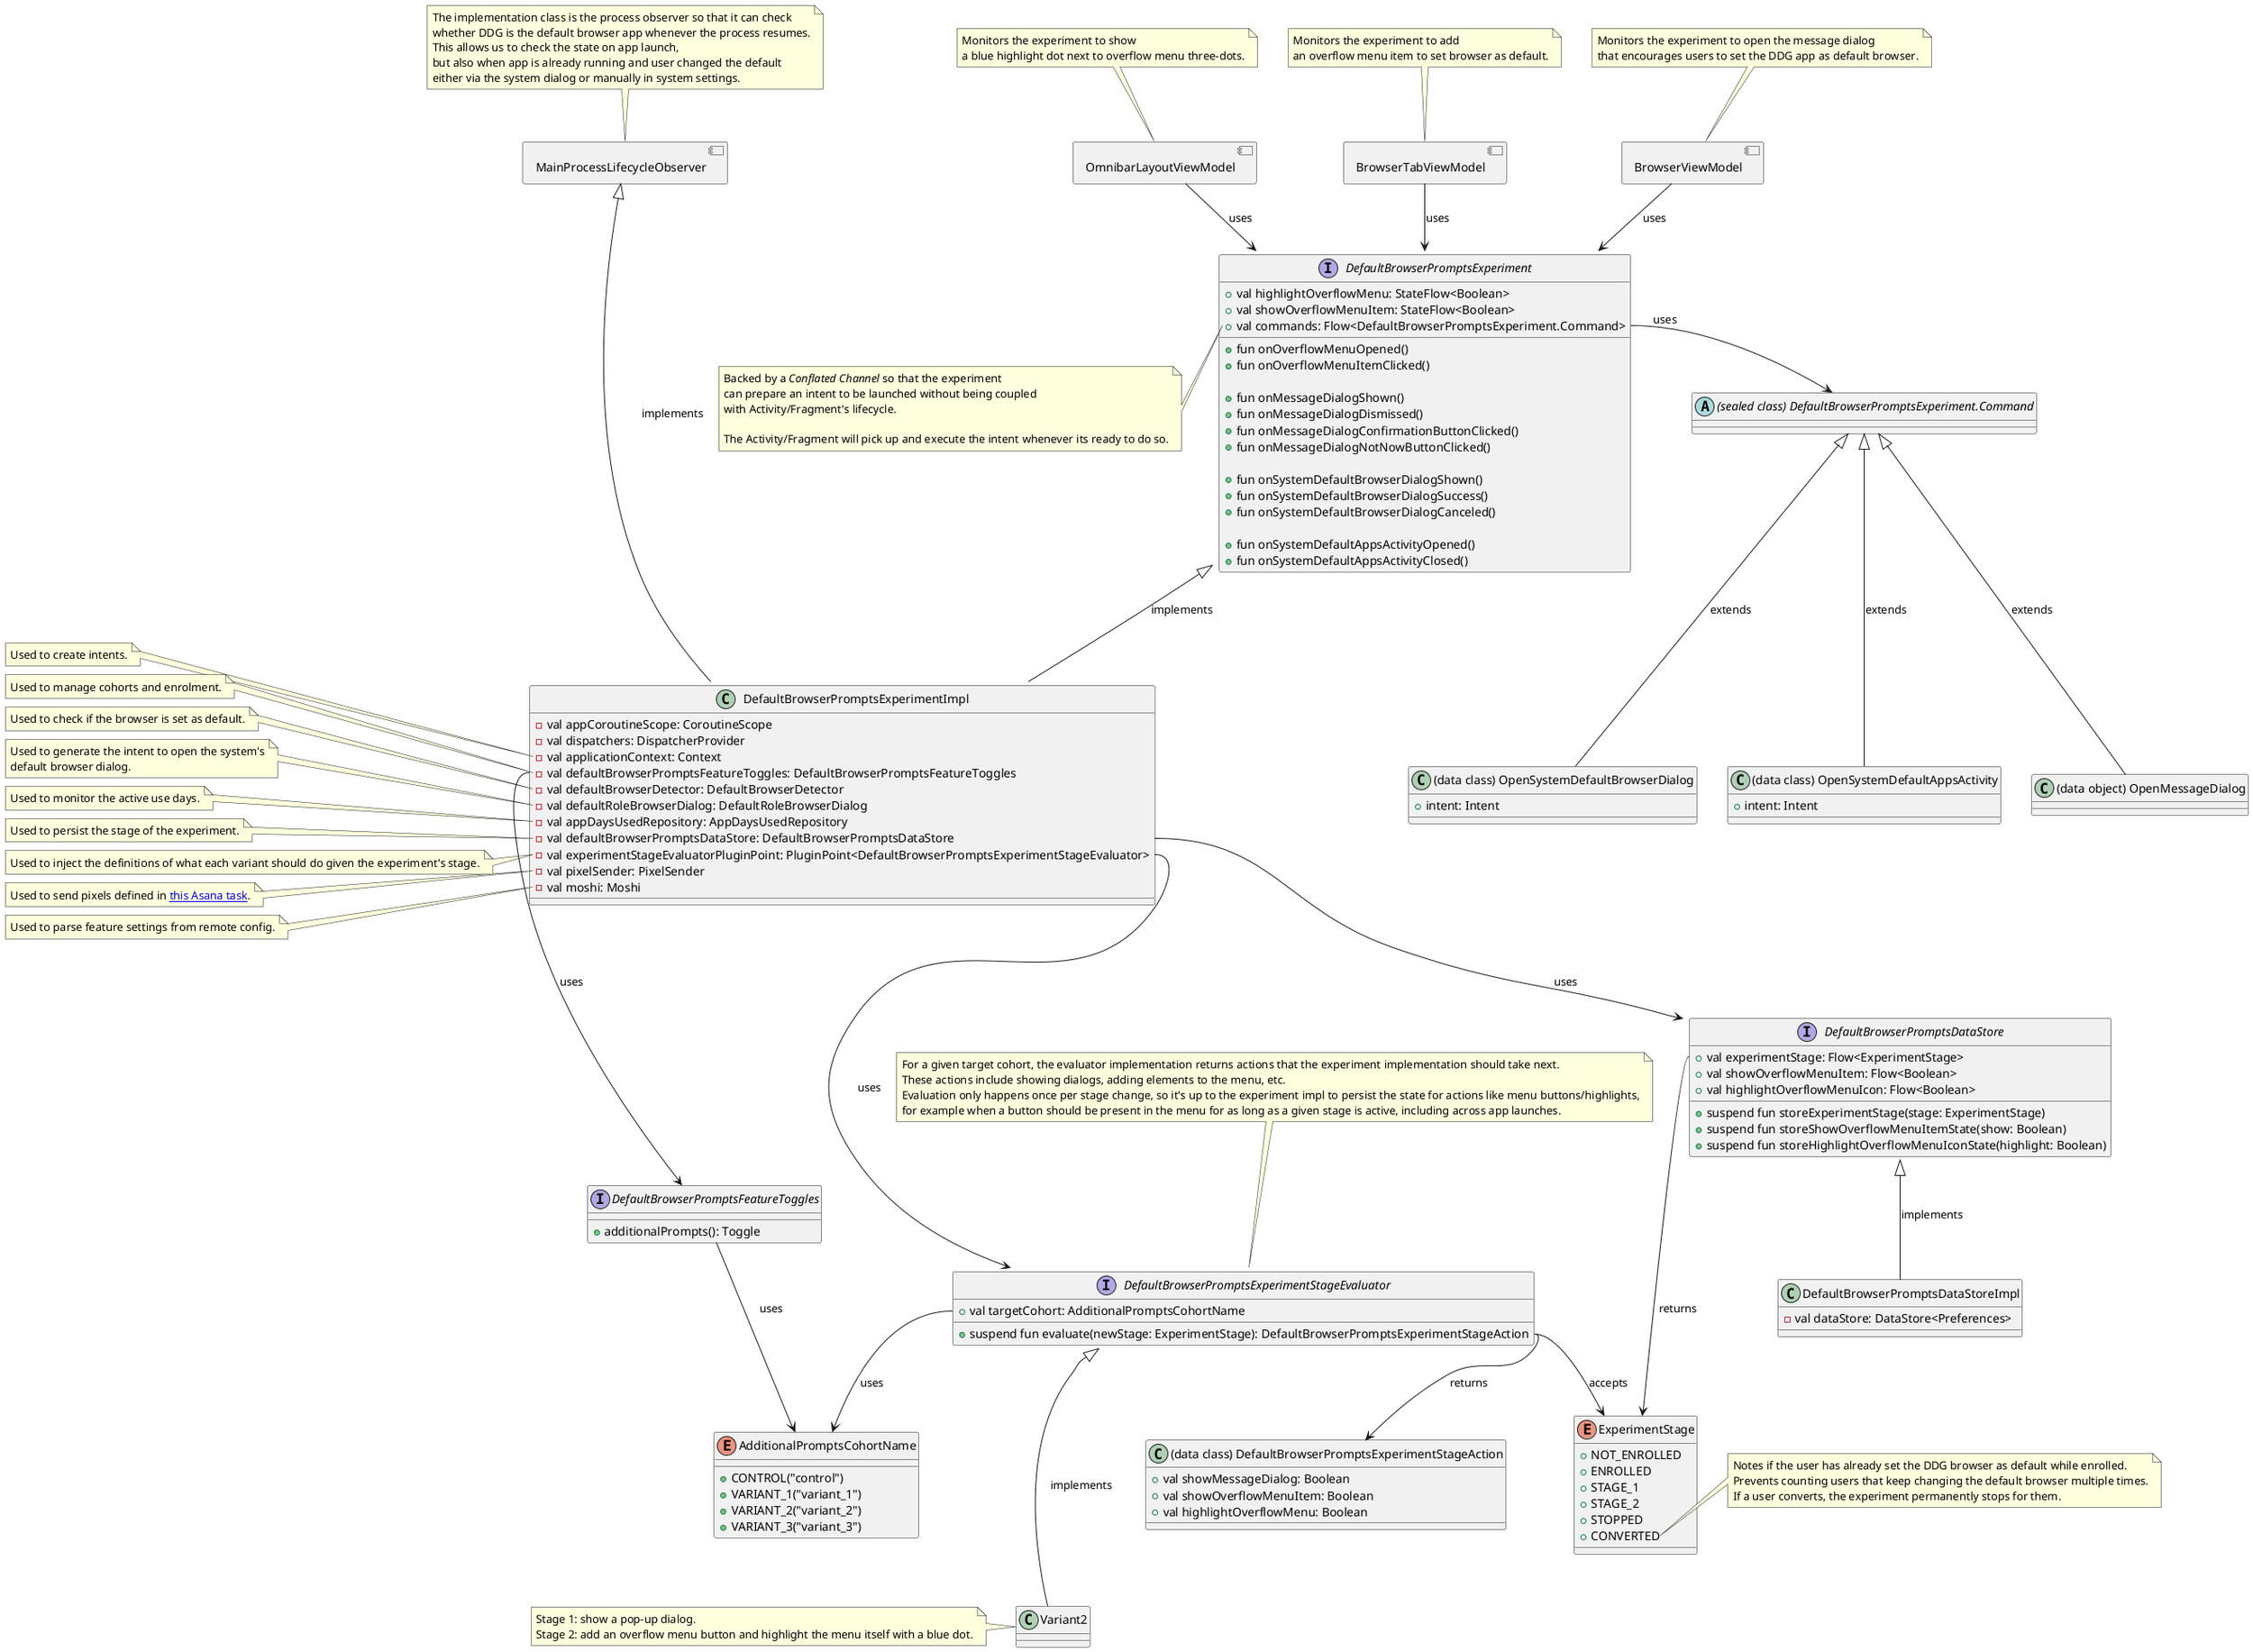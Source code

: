 @startuml
allowmixing

component MainProcessLifecycleObserver
note top of MainProcessLifecycleObserver
  The implementation class is the process observer so that it can check
  whether DDG is the default browser app whenever the process resumes.
  This allows us to check the state on app launch,
  but also when app is already running and user changed the default
  either via the system dialog or manually in system settings.
end note

abstract class DefaultBrowserPromptsExperimentCommand as "(sealed class) DefaultBrowserPromptsExperiment.Command"

class OpenMessageDialog as "(data object) OpenMessageDialog"

class OpenSystemDefaultBrowserDialog as "(data class) OpenSystemDefaultBrowserDialog" {
  + intent: Intent
}

class OpenSystemDefaultAppsActivity as "(data class) OpenSystemDefaultAppsActivity" {
  + intent: Intent
}

DefaultBrowserPromptsExperimentCommand <|-- OpenMessageDialog : extends
DefaultBrowserPromptsExperimentCommand <|-- OpenSystemDefaultBrowserDialog : extends
DefaultBrowserPromptsExperimentCommand <|-- OpenSystemDefaultAppsActivity : extends

interface DefaultBrowserPromptsExperiment {
  + val highlightOverflowMenu: StateFlow<Boolean>
  + val showOverflowMenuItem: StateFlow<Boolean>
  + val commands: Flow<DefaultBrowserPromptsExperiment.Command>

  + fun onOverflowMenuOpened()
  + fun onOverflowMenuItemClicked()

  + fun onMessageDialogShown()
  + fun onMessageDialogDismissed()
  + fun onMessageDialogConfirmationButtonClicked()
  + fun onMessageDialogNotNowButtonClicked()

  + fun onSystemDefaultBrowserDialogShown()
  + fun onSystemDefaultBrowserDialogSuccess()
  + fun onSystemDefaultBrowserDialogCanceled()

  + fun onSystemDefaultAppsActivityOpened()
  + fun onSystemDefaultAppsActivityClosed()
}

DefaultBrowserPromptsExperiment::commands -> DefaultBrowserPromptsExperimentCommand : uses

note left of DefaultBrowserPromptsExperiment::commands
  Backed by a //Conflated Channel// so that the experiment
  can prepare an intent to be launched without being coupled
  with Activity/Fragment's lifecycle.

  The Activity/Fragment will pick up and execute the intent whenever its ready to do so.
end note

enum AdditionalPromptsCohortName {
  + CONTROL("control")
  + VARIANT_1("variant_1")
  + VARIANT_2("variant_2")
  + VARIANT_3("variant_3")
}

interface DefaultBrowserPromptsFeatureToggles {
  + additionalPrompts(): Toggle
}

DefaultBrowserPromptsFeatureToggles -> AdditionalPromptsCohortName : uses

enum ExperimentStage {
  + NOT_ENROLLED
  + ENROLLED
  + STAGE_1
  + STAGE_2
  + STOPPED
  + CONVERTED
}

interface DefaultBrowserPromptsDataStore {
  + val experimentStage: Flow<ExperimentStage>
  + val showOverflowMenuItem: Flow<Boolean>
  + val highlightOverflowMenuIcon: Flow<Boolean>
  + suspend fun storeExperimentStage(stage: ExperimentStage)
  + suspend fun storeShowOverflowMenuItemState(show: Boolean)
  + suspend fun storeHighlightOverflowMenuIconState(highlight: Boolean)
}

note right of ExperimentStage::CONVERTED
  Notes if the user has already set the DDG browser as default while enrolled.
  Prevents counting users that keep changing the default browser multiple times.
  If a user converts, the experiment permanently stops for them.
end note

DefaultBrowserPromptsDataStore::experimentStage -> ExperimentStage : returns

class DefaultBrowserPromptsDataStoreImpl {
  - val dataStore: DataStore<Preferences>
}

DefaultBrowserPromptsDataStore <|-- DefaultBrowserPromptsDataStoreImpl : implements

class DefaultBrowserPromptsExperimentStageAction as "(data class) DefaultBrowserPromptsExperimentStageAction" {
  + val showMessageDialog: Boolean
  + val showOverflowMenuItem: Boolean
  + val highlightOverflowMenu: Boolean
}

interface DefaultBrowserPromptsExperimentStageEvaluator {
  + val targetCohort: AdditionalPromptsCohortName
  + suspend fun evaluate(newStage: ExperimentStage): DefaultBrowserPromptsExperimentStageAction
}

DefaultBrowserPromptsExperimentStageEvaluator::targetCohort --> AdditionalPromptsCohortName : uses
DefaultBrowserPromptsExperimentStageEvaluator::evaluate --> ExperimentStage : accepts
DefaultBrowserPromptsExperimentStageEvaluator::evaluate --> DefaultBrowserPromptsExperimentStageAction : returns

note top of DefaultBrowserPromptsExperimentStageEvaluator
  For a given target cohort, the evaluator implementation returns actions that the experiment implementation should take next.
  These actions include showing dialogs, adding elements to the menu, etc.
  Evaluation only happens once per stage change, so it's up to the experiment impl to persist the state for actions like menu buttons/highlights,
  for example when a button should be present in the menu for as long as a given stage is active, including across app launches.
end note

class Variant2

DefaultBrowserPromptsExperimentStageEvaluator <|--- Variant2 : implements

note left of Variant2
  Stage 1: show a pop-up dialog.
  Stage 2: add an overflow menu button and highlight the menu itself with a blue dot.
end note

class DefaultBrowserPromptsExperimentImpl {
  - val appCoroutineScope: CoroutineScope
  - val dispatchers: DispatcherProvider
  - val applicationContext: Context
  - val defaultBrowserPromptsFeatureToggles: DefaultBrowserPromptsFeatureToggles
  - val defaultBrowserDetector: DefaultBrowserDetector
  - val defaultRoleBrowserDialog: DefaultRoleBrowserDialog
  - val appDaysUsedRepository: AppDaysUsedRepository
  - val defaultBrowserPromptsDataStore: DefaultBrowserPromptsDataStore
  - val experimentStageEvaluatorPluginPoint: PluginPoint<DefaultBrowserPromptsExperimentStageEvaluator>
  - val pixelSender: PixelSender
  - val moshi: Moshi
}

MainProcessLifecycleObserver <|--- DefaultBrowserPromptsExperimentImpl : implements

DefaultBrowserPromptsExperiment <|-- DefaultBrowserPromptsExperimentImpl : implements

DefaultBrowserPromptsExperimentImpl::defaultBrowserPromptsDataStore --> DefaultBrowserPromptsDataStore : uses

DefaultBrowserPromptsExperimentImpl::defaultBrowserPromptsFeatureToggles --> DefaultBrowserPromptsFeatureToggles : uses

DefaultBrowserPromptsExperimentImpl::experimentStageEvaluatorPluginPoint ---> DefaultBrowserPromptsExperimentStageEvaluator : uses

note left of DefaultBrowserPromptsExperimentImpl::applicationContext
  Used to create intents.
end note

note left of DefaultBrowserPromptsExperimentImpl::defaultBrowserPromptsFeatureToggles
  Used to manage cohorts and enrolment.
end note

note left of DefaultBrowserPromptsExperimentImpl::defaultBrowserDetector
  Used to check if the browser is set as default.
end note

note left of DefaultBrowserPromptsExperimentImpl::defaultRoleBrowserDialog
  Used to generate the intent to open the system's
  default browser dialog.
end note

note left of DefaultBrowserPromptsExperimentImpl::appDaysUsedRepository
  Used to monitor the active use days.
end note

note left of DefaultBrowserPromptsExperimentImpl::defaultBrowserPromptsDataStore
  Used to persist the stage of the experiment.
end note

note left of DefaultBrowserPromptsExperimentImpl::experimentStageEvaluatorPluginPoint
  Used to inject the definitions of what each variant should do given the experiment's stage.
end note

note left of DefaultBrowserPromptsExperimentImpl::PixelSender
  Used to send pixels defined in [[https://app.asana.com/0/1208671518894266/1208774988133227/f this Asana task]].
end note

note left of DefaultBrowserPromptsExperimentImpl::moshi
  Used to parse feature settings from remote config.
end note

component BrowserViewModel
BrowserViewModel --> DefaultBrowserPromptsExperiment : uses
note top of BrowserViewModel
  Monitors the experiment to open the message dialog
  that encourages users to set the DDG app as default browser.
end note

component OmnibarLayoutViewModel
OmnibarLayoutViewModel --> DefaultBrowserPromptsExperiment : uses
note top of OmnibarLayoutViewModel
  Monitors the experiment to show
  a blue highlight dot next to overflow menu three-dots.
end note

component BrowserTabViewModel
BrowserTabViewModel --> DefaultBrowserPromptsExperiment : uses
note top of BrowserTabViewModel
  Monitors the experiment to add
  an overflow menu item to set browser as default.
end note

@enduml